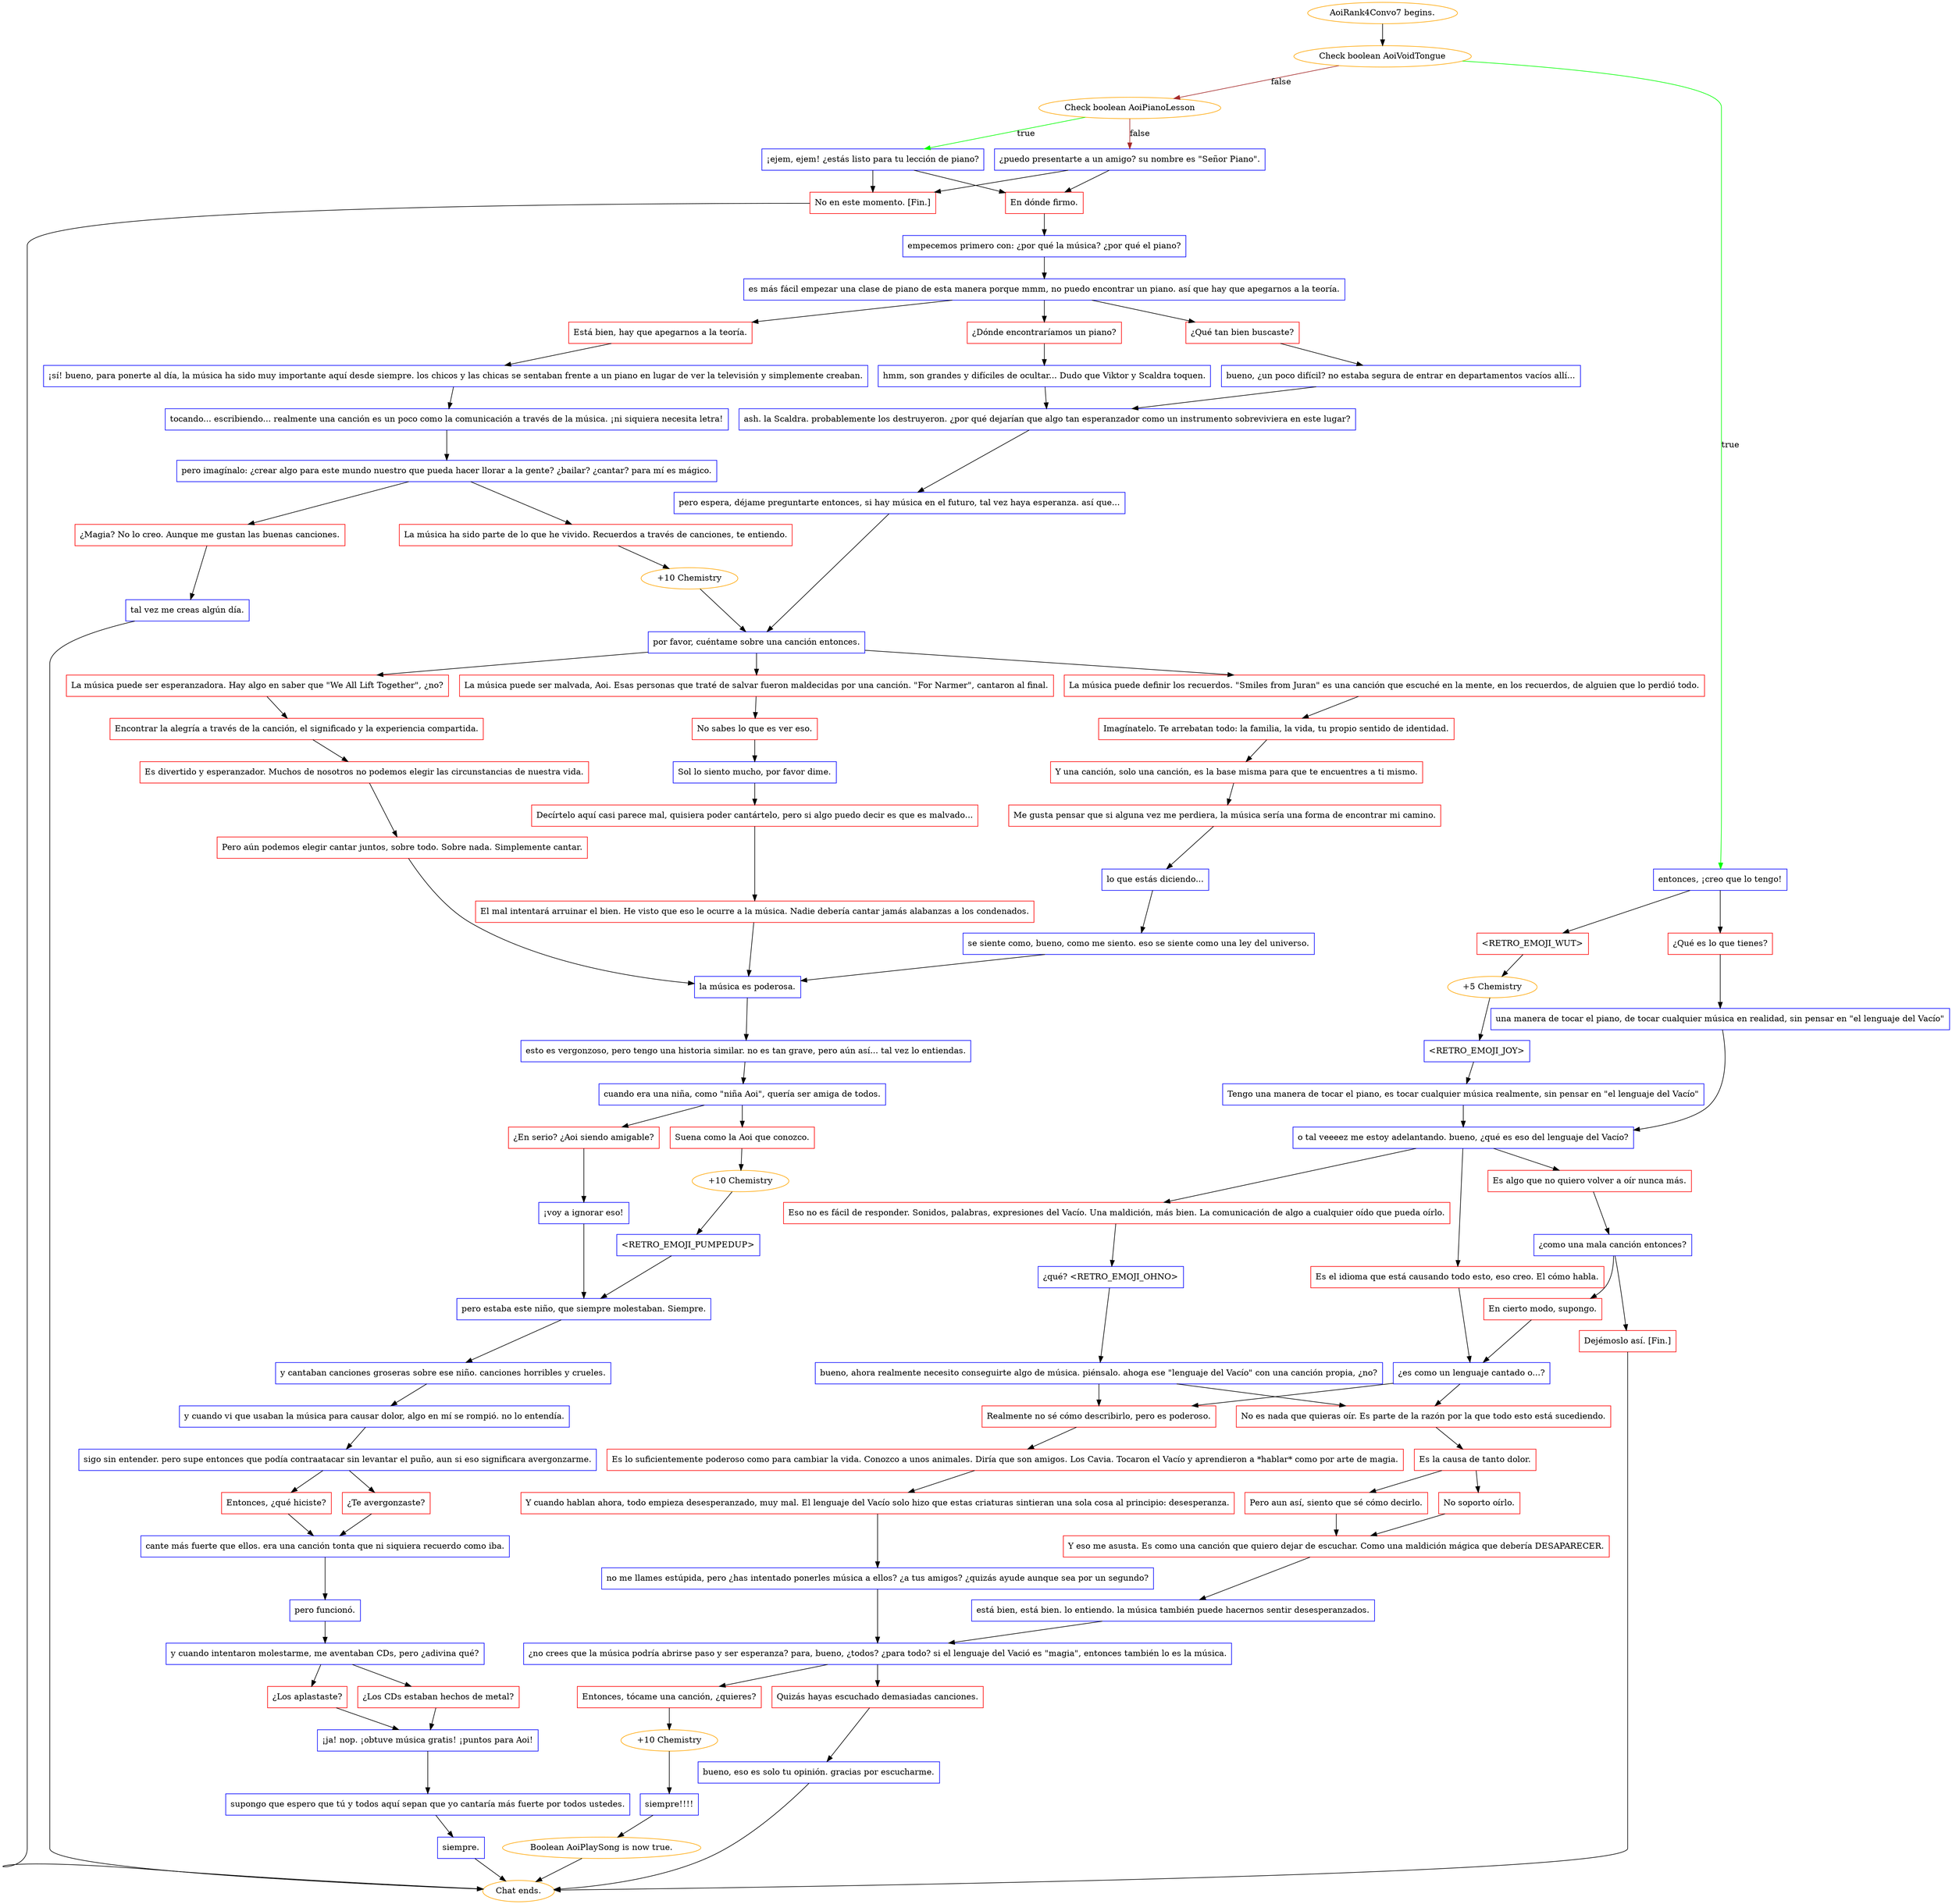 digraph {
	"AoiRank4Convo7 begins." [color=orange];
		"AoiRank4Convo7 begins." -> j2536274314;
	j2536274314 [label="Check boolean AoiVoidTongue",color=orange];
		j2536274314 -> j4187437813 [label=true,color=green];
		j2536274314 -> j3819763007 [label=false,color=brown];
	j4187437813 [label="entonces, ¡creo que lo tengo!",shape=box,color=blue];
		j4187437813 -> j126675603;
		j4187437813 -> j1125997699;
	j3819763007 [label="Check boolean AoiPianoLesson",color=orange];
		j3819763007 -> j2333669515 [label=true,color=green];
		j3819763007 -> j1659762197 [label=false,color=brown];
	j126675603 [label="<RETRO_EMOJI_WUT>",shape=box,color=red];
		j126675603 -> j2955723670;
	j1125997699 [label="¿Qué es lo que tienes?",shape=box,color=red];
		j1125997699 -> j3505468584;
	j2333669515 [label="¡ejem, ejem! ¿estás listo para tu lección de piano?",shape=box,color=blue];
		j2333669515 -> j2711194153;
		j2333669515 -> j415094923;
	j1659762197 [label="¿puedo presentarte a un amigo? su nombre es \"Señor Piano\".",shape=box,color=blue];
		j1659762197 -> j2711194153;
		j1659762197 -> j415094923;
	j2955723670 [label="+5 Chemistry",color=orange];
		j2955723670 -> j1506063038;
	j3505468584 [label="una manera de tocar el piano, de tocar cualquier música en realidad, sin pensar en \"el lenguaje del Vacío\"",shape=box,color=blue];
		j3505468584 -> j2388491281;
	j2711194153 [label="En dónde firmo.",shape=box,color=red];
		j2711194153 -> j157674568;
	j415094923 [label="No en este momento. [Fin.]",shape=box,color=red];
		j415094923 -> "Chat ends.";
	j1506063038 [label="<RETRO_EMOJI_JOY>",shape=box,color=blue];
		j1506063038 -> j3520573694;
	j2388491281 [label="o tal veeeez me estoy adelantando. bueno, ¿qué es eso del lenguaje del Vacío?",shape=box,color=blue];
		j2388491281 -> j3834813591;
		j2388491281 -> j3752437743;
		j2388491281 -> j205872499;
	j157674568 [label="empecemos primero con: ¿por qué la música? ¿por qué el piano?",shape=box,color=blue];
		j157674568 -> j3792977913;
	"Chat ends." [color=orange];
	j3520573694 [label="Tengo una manera de tocar el piano, es tocar cualquier música realmente, sin pensar en \"el lenguaje del Vacío\"",shape=box,color=blue];
		j3520573694 -> j2388491281;
	j3834813591 [label="Eso no es fácil de responder. Sonidos, palabras, expresiones del Vacío. Una maldición, más bien. La comunicación de algo a cualquier oído que pueda oírlo.",shape=box,color=red];
		j3834813591 -> j2640426701;
	j3752437743 [label="Es algo que no quiero volver a oír nunca más.",shape=box,color=red];
		j3752437743 -> j3993899097;
	j205872499 [label="Es el idioma que está causando todo esto, eso creo. El cómo habla.",shape=box,color=red];
		j205872499 -> j3999453464;
	j3792977913 [label="es más fácil empezar una clase de piano de esta manera porque mmm, no puedo encontrar un piano. así que hay que apegarnos a la teoría.",shape=box,color=blue];
		j3792977913 -> j3997714087;
		j3792977913 -> j966167073;
		j3792977913 -> j173124142;
	j2640426701 [label="¿qué? <RETRO_EMOJI_OHNO>",shape=box,color=blue];
		j2640426701 -> j3010987556;
	j3993899097 [label="¿como una mala canción entonces?",shape=box,color=blue];
		j3993899097 -> j1048601034;
		j3993899097 -> j1648527555;
	j3999453464 [label="¿es como un lenguaje cantado o...?",shape=box,color=blue];
		j3999453464 -> j650158987;
		j3999453464 -> j1076475705;
	j3997714087 [label="Está bien, hay que apegarnos a la teoría.",shape=box,color=red];
		j3997714087 -> j1727476158;
	j966167073 [label="¿Qué tan bien buscaste?",shape=box,color=red];
		j966167073 -> j3213381190;
	j173124142 [label="¿Dónde encontraríamos un piano?",shape=box,color=red];
		j173124142 -> j1947086467;
	j3010987556 [label="bueno, ahora realmente necesito conseguirte algo de música. piénsalo. ahoga ese \"lenguaje del Vacío\" con una canción propia, ¿no?",shape=box,color=blue];
		j3010987556 -> j650158987;
		j3010987556 -> j1076475705;
	j1048601034 [label="Dejémoslo así. [Fin.]",shape=box,color=red];
		j1048601034 -> "Chat ends.";
	j1648527555 [label="En cierto modo, supongo.",shape=box,color=red];
		j1648527555 -> j3999453464;
	j650158987 [label="Realmente no sé cómo describirlo, pero es poderoso.",shape=box,color=red];
		j650158987 -> j2572704387;
	j1076475705 [label="No es nada que quieras oír. Es parte de la razón por la que todo esto está sucediendo.",shape=box,color=red];
		j1076475705 -> j3689893194;
	j1727476158 [label="¡sí! bueno, para ponerte al día, la música ha sido muy importante aquí desde siempre. los chicos y las chicas se sentaban frente a un piano en lugar de ver la televisión y simplemente creaban.",shape=box,color=blue];
		j1727476158 -> j3151780456;
	j3213381190 [label="bueno, ¿un poco difícil? no estaba segura de entrar en departamentos vacíos allí...",shape=box,color=blue];
		j3213381190 -> j432934748;
	j1947086467 [label="hmm, son grandes y difíciles de ocultar... Dudo que Viktor y Scaldra toquen.",shape=box,color=blue];
		j1947086467 -> j432934748;
	j2572704387 [label="Es lo suficientemente poderoso como para cambiar la vida. Conozco a unos animales. Diría que son amigos. Los Cavia. Tocaron el Vacío y aprendieron a *hablar* como por arte de magia.",shape=box,color=red];
		j2572704387 -> j3440528533;
	j3689893194 [label="Es la causa de tanto dolor.",shape=box,color=red];
		j3689893194 -> j1035635103;
		j3689893194 -> j3533189609;
	j3151780456 [label="tocando... escribiendo... realmente una canción es un poco como la comunicación a través de la música. ¡ni siquiera necesita letra!",shape=box,color=blue];
		j3151780456 -> j1456191325;
	j432934748 [label="ash. la Scaldra. probablemente los destruyeron. ¿por qué dejarían que algo tan esperanzador como un instrumento sobreviviera en este lugar?",shape=box,color=blue];
		j432934748 -> j2719293467;
	j3440528533 [label="Y cuando hablan ahora, todo empieza desesperanzado, muy mal. El lenguaje del Vacío solo hizo que estas criaturas sintieran una sola cosa al principio: desesperanza.",shape=box,color=red];
		j3440528533 -> j2359177782;
	j1035635103 [label="No soporto oírlo.",shape=box,color=red];
		j1035635103 -> j3973707478;
	j3533189609 [label="Pero aun así, siento que sé cómo decirlo.",shape=box,color=red];
		j3533189609 -> j3973707478;
	j1456191325 [label="pero imagínalo: ¿crear algo para este mundo nuestro que pueda hacer llorar a la gente? ¿bailar? ¿cantar? para mí es mágico.",shape=box,color=blue];
		j1456191325 -> j2812233731;
		j1456191325 -> j2249466124;
	j2719293467 [label="pero espera, déjame preguntarte entonces, si hay música en el futuro, tal vez haya esperanza. así que...",shape=box,color=blue];
		j2719293467 -> j598993720;
	j2359177782 [label="no me llames estúpida, pero ¿has intentado ponerles música a ellos? ¿a tus amigos? ¿quizás ayude aunque sea por un segundo?",shape=box,color=blue];
		j2359177782 -> j2399489276;
	j3973707478 [label="Y eso me asusta. Es como una canción que quiero dejar de escuchar. Como una maldición mágica que debería DESAPARECER.",shape=box,color=red];
		j3973707478 -> j3903703475;
	j2812233731 [label="¿Magia? No lo creo. Aunque me gustan las buenas canciones.",shape=box,color=red];
		j2812233731 -> j2829897024;
	j2249466124 [label="La música ha sido parte de lo que he vivido. Recuerdos a través de canciones, te entiendo.",shape=box,color=red];
		j2249466124 -> j488313043;
	j598993720 [label="por favor, cuéntame sobre una canción entonces.",shape=box,color=blue];
		j598993720 -> j30074509;
		j598993720 -> j2830469348;
		j598993720 -> j3337944655;
	j2399489276 [label="¿no crees que la música podría abrirse paso y ser esperanza? para, bueno, ¿todos? ¿para todo? si el lenguaje del Vació es \"magia\", entonces también lo es la música.",shape=box,color=blue];
		j2399489276 -> j2618515053;
		j2399489276 -> j2674109509;
	j3903703475 [label="está bien, está bien. lo entiendo. la música también puede hacernos sentir desesperanzados.",shape=box,color=blue];
		j3903703475 -> j2399489276;
	j2829897024 [label="tal vez me creas algún día.",shape=box,color=blue];
		j2829897024 -> "Chat ends.";
	j488313043 [label="+10 Chemistry",color=orange];
		j488313043 -> j598993720;
	j30074509 [label="La música puede definir los recuerdos. \"Smiles from Juran\" es una canción que escuché en la mente, en los recuerdos, de alguien que lo perdió todo.",shape=box,color=red];
		j30074509 -> j1431080501;
	j2830469348 [label="La música puede ser esperanzadora. Hay algo en saber que \"We All Lift Together\", ¿no?",shape=box,color=red];
		j2830469348 -> j3800680729;
	j3337944655 [label="La música puede ser malvada, Aoi. Esas personas que traté de salvar fueron maldecidas por una canción. \"For Narmer\", cantaron al final.",shape=box,color=red];
		j3337944655 -> j2312277853;
	j2618515053 [label="Entonces, tócame una canción, ¿quieres?",shape=box,color=red];
		j2618515053 -> j645372751;
	j2674109509 [label="Quizás hayas escuchado demasiadas canciones.",shape=box,color=red];
		j2674109509 -> j3241415461;
	j1431080501 [label="Imagínatelo. Te arrebatan todo: la familia, la vida, tu propio sentido de identidad.",shape=box,color=red];
		j1431080501 -> j217405535;
	j3800680729 [label="Encontrar la alegría a través de la canción, el significado y la experiencia compartida.",shape=box,color=red];
		j3800680729 -> j2137387425;
	j2312277853 [label="No sabes lo que es ver eso.",shape=box,color=red];
		j2312277853 -> j1954725329;
	j645372751 [label="+10 Chemistry",color=orange];
		j645372751 -> j1457746108;
	j3241415461 [label="bueno, eso es solo tu opinión. gracias por escucharme.",shape=box,color=blue];
		j3241415461 -> "Chat ends.";
	j217405535 [label="Y una canción, solo una canción, es la base misma para que te encuentres a ti mismo.",shape=box,color=red];
		j217405535 -> j3000254088;
	j2137387425 [label="Es divertido y esperanzador. Muchos de nosotros no podemos elegir las circunstancias de nuestra vida.",shape=box,color=red];
		j2137387425 -> j1522462541;
	j1954725329 [label="Sol lo siento mucho, por favor dime.",shape=box,color=blue];
		j1954725329 -> j2829358601;
	j1457746108 [label="siempre!!!!",shape=box,color=blue];
		j1457746108 -> j4141513296;
	j3000254088 [label="Me gusta pensar que si alguna vez me perdiera, la música sería una forma de encontrar mi camino.",shape=box,color=red];
		j3000254088 -> j1405374343;
	j1522462541 [label="Pero aún podemos elegir cantar juntos, sobre todo. Sobre nada. Simplemente cantar.",shape=box,color=red];
		j1522462541 -> j499447833;
	j2829358601 [label="Decírtelo aquí casi parece mal, quisiera poder cantártelo, pero si algo puedo decir es que es malvado...",shape=box,color=red];
		j2829358601 -> j2351601613;
	j4141513296 [label="Boolean AoiPlaySong is now true.",color=orange];
		j4141513296 -> "Chat ends.";
	j1405374343 [label="lo que estás diciendo...",shape=box,color=blue];
		j1405374343 -> j2490369362;
	j499447833 [label="la música es poderosa.",shape=box,color=blue];
		j499447833 -> j3556848797;
	j2351601613 [label="El mal intentará arruinar el bien. He visto que eso le ocurre a la música. Nadie debería cantar jamás alabanzas a los condenados.",shape=box,color=red];
		j2351601613 -> j499447833;
	j2490369362 [label="se siente como, bueno, como me siento. eso se siente como una ley del universo.",shape=box,color=blue];
		j2490369362 -> j499447833;
	j3556848797 [label="esto es vergonzoso, pero tengo una historia similar. no es tan grave, pero aún así... tal vez lo entiendas.",shape=box,color=blue];
		j3556848797 -> j241799456;
	j241799456 [label="cuando era una niña, como \"niña Aoi\", quería ser amiga de todos.",shape=box,color=blue];
		j241799456 -> j2844494390;
		j241799456 -> j3919499954;
	j2844494390 [label="Suena como la Aoi que conozco.",shape=box,color=red];
		j2844494390 -> j1456276524;
	j3919499954 [label="¿En serio? ¿Aoi siendo amigable?",shape=box,color=red];
		j3919499954 -> j2976793505;
	j1456276524 [label="+10 Chemistry",color=orange];
		j1456276524 -> j3429174201;
	j2976793505 [label="¡voy a ignorar eso!",shape=box,color=blue];
		j2976793505 -> j1720673334;
	j3429174201 [label="<RETRO_EMOJI_PUMPEDUP>",shape=box,color=blue];
		j3429174201 -> j1720673334;
	j1720673334 [label="pero estaba este niño, que siempre molestaban. Siempre.",shape=box,color=blue];
		j1720673334 -> j2821614076;
	j2821614076 [label="y cantaban canciones groseras sobre ese niño. canciones horribles y crueles.",shape=box,color=blue];
		j2821614076 -> j1758118645;
	j1758118645 [label="y cuando vi que usaban la música para causar dolor, algo en mí se rompió. no lo entendía.",shape=box,color=blue];
		j1758118645 -> j3896089110;
	j3896089110 [label="sigo sin entender. pero supe entonces que podía contraatacar sin levantar el puño, aun si eso significara avergonzarme.",shape=box,color=blue];
		j3896089110 -> j503265856;
		j3896089110 -> j1323196538;
	j503265856 [label="Entonces, ¿qué hiciste?",shape=box,color=red];
		j503265856 -> j4264490325;
	j1323196538 [label="¿Te avergonzaste?",shape=box,color=red];
		j1323196538 -> j4264490325;
	j4264490325 [label="cante más fuerte que ellos. era una canción tonta que ni siquiera recuerdo como iba.",shape=box,color=blue];
		j4264490325 -> j1822773034;
	j1822773034 [label="pero funcionó.",shape=box,color=blue];
		j1822773034 -> j139452614;
	j139452614 [label="y cuando intentaron molestarme, me aventaban CDs, pero ¿adivina qué?",shape=box,color=blue];
		j139452614 -> j3916066234;
		j139452614 -> j2712323871;
	j3916066234 [label="¿Los CDs estaban hechos de metal?",shape=box,color=red];
		j3916066234 -> j3547043463;
	j2712323871 [label="¿Los aplastaste?",shape=box,color=red];
		j2712323871 -> j3547043463;
	j3547043463 [label="¡ja! nop. ¡obtuve música gratis! ¡puntos para Aoi!",shape=box,color=blue];
		j3547043463 -> j198393201;
	j198393201 [label="supongo que espero que tú y todos aquí sepan que yo cantaría más fuerte por todos ustedes.",shape=box,color=blue];
		j198393201 -> j3109536732;
	j3109536732 [label="siempre.",shape=box,color=blue];
		j3109536732 -> "Chat ends.";
}